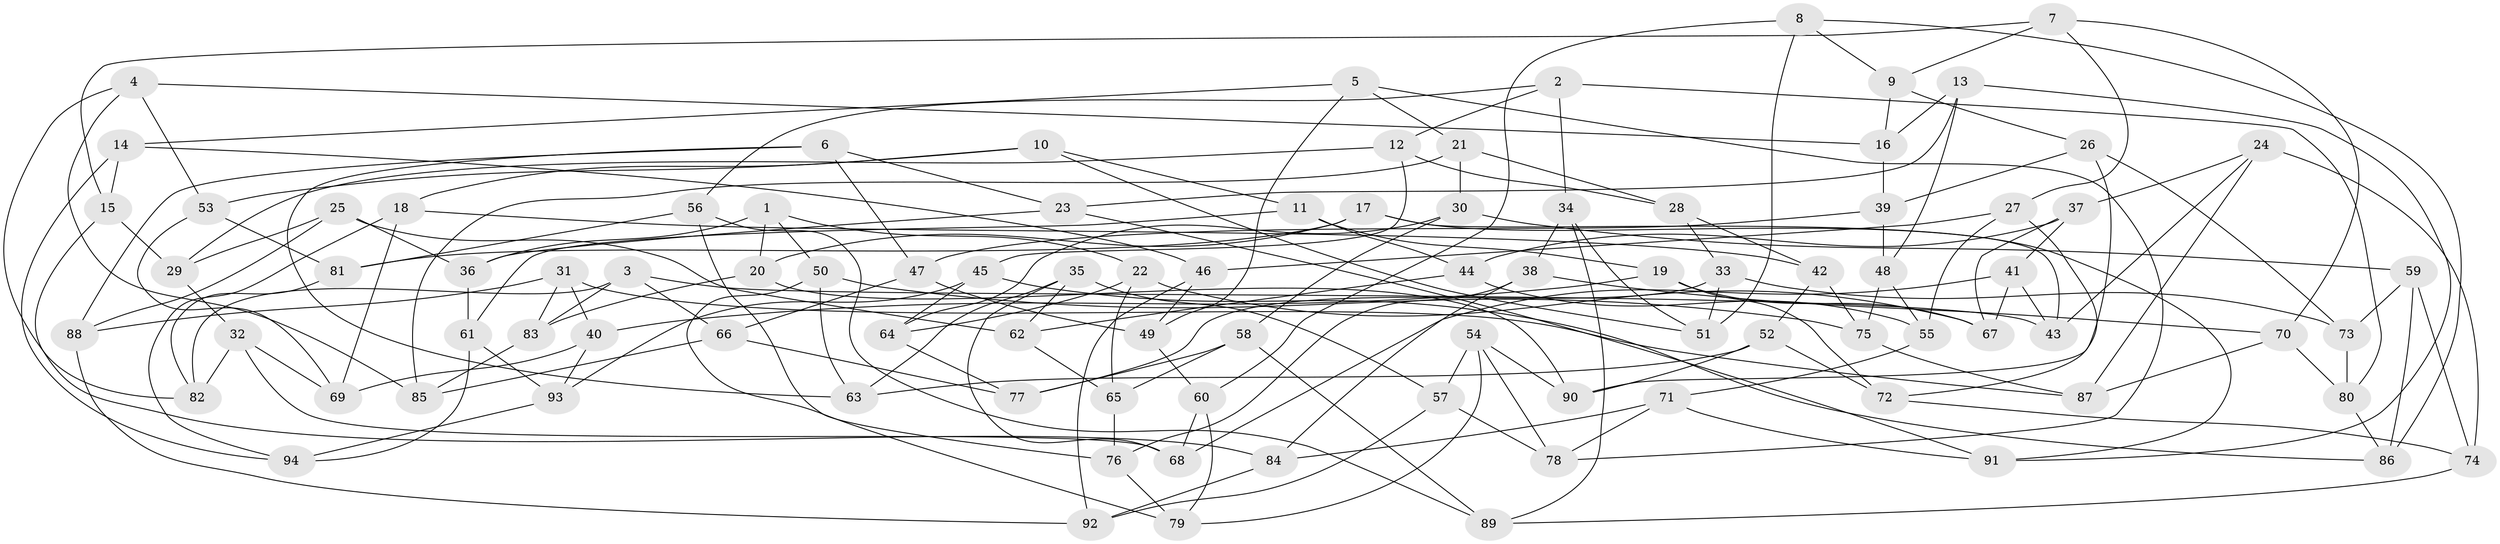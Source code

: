 // coarse degree distribution, {10: 0.07894736842105263, 8: 0.05263157894736842, 9: 0.10526315789473684, 3: 0.07894736842105263, 4: 0.4473684210526316, 5: 0.05263157894736842, 6: 0.10526315789473684, 7: 0.05263157894736842, 11: 0.02631578947368421}
// Generated by graph-tools (version 1.1) at 2025/54/03/04/25 22:54:07]
// undirected, 94 vertices, 188 edges
graph export_dot {
  node [color=gray90,style=filled];
  1;
  2;
  3;
  4;
  5;
  6;
  7;
  8;
  9;
  10;
  11;
  12;
  13;
  14;
  15;
  16;
  17;
  18;
  19;
  20;
  21;
  22;
  23;
  24;
  25;
  26;
  27;
  28;
  29;
  30;
  31;
  32;
  33;
  34;
  35;
  36;
  37;
  38;
  39;
  40;
  41;
  42;
  43;
  44;
  45;
  46;
  47;
  48;
  49;
  50;
  51;
  52;
  53;
  54;
  55;
  56;
  57;
  58;
  59;
  60;
  61;
  62;
  63;
  64;
  65;
  66;
  67;
  68;
  69;
  70;
  71;
  72;
  73;
  74;
  75;
  76;
  77;
  78;
  79;
  80;
  81;
  82;
  83;
  84;
  85;
  86;
  87;
  88;
  89;
  90;
  91;
  92;
  93;
  94;
  1 -- 22;
  1 -- 36;
  1 -- 20;
  1 -- 50;
  2 -- 80;
  2 -- 56;
  2 -- 12;
  2 -- 34;
  3 -- 83;
  3 -- 82;
  3 -- 43;
  3 -- 66;
  4 -- 53;
  4 -- 16;
  4 -- 85;
  4 -- 82;
  5 -- 49;
  5 -- 14;
  5 -- 21;
  5 -- 78;
  6 -- 88;
  6 -- 63;
  6 -- 23;
  6 -- 47;
  7 -- 15;
  7 -- 9;
  7 -- 27;
  7 -- 70;
  8 -- 51;
  8 -- 60;
  8 -- 9;
  8 -- 86;
  9 -- 26;
  9 -- 16;
  10 -- 51;
  10 -- 11;
  10 -- 18;
  10 -- 53;
  11 -- 19;
  11 -- 61;
  11 -- 44;
  12 -- 28;
  12 -- 45;
  12 -- 29;
  13 -- 48;
  13 -- 23;
  13 -- 16;
  13 -- 91;
  14 -- 94;
  14 -- 15;
  14 -- 46;
  15 -- 84;
  15 -- 29;
  16 -- 39;
  17 -- 43;
  17 -- 81;
  17 -- 20;
  17 -- 91;
  18 -- 69;
  18 -- 94;
  18 -- 42;
  19 -- 67;
  19 -- 40;
  19 -- 72;
  20 -- 83;
  20 -- 90;
  21 -- 28;
  21 -- 85;
  21 -- 30;
  22 -- 67;
  22 -- 65;
  22 -- 64;
  23 -- 91;
  23 -- 36;
  24 -- 87;
  24 -- 74;
  24 -- 43;
  24 -- 37;
  25 -- 62;
  25 -- 29;
  25 -- 36;
  25 -- 88;
  26 -- 73;
  26 -- 90;
  26 -- 39;
  27 -- 72;
  27 -- 46;
  27 -- 55;
  28 -- 33;
  28 -- 42;
  29 -- 32;
  30 -- 64;
  30 -- 58;
  30 -- 59;
  31 -- 83;
  31 -- 88;
  31 -- 40;
  31 -- 87;
  32 -- 69;
  32 -- 68;
  32 -- 82;
  33 -- 73;
  33 -- 77;
  33 -- 51;
  34 -- 89;
  34 -- 38;
  34 -- 51;
  35 -- 68;
  35 -- 63;
  35 -- 57;
  35 -- 62;
  36 -- 61;
  37 -- 67;
  37 -- 44;
  37 -- 41;
  38 -- 76;
  38 -- 84;
  38 -- 70;
  39 -- 47;
  39 -- 48;
  40 -- 69;
  40 -- 93;
  41 -- 68;
  41 -- 43;
  41 -- 67;
  42 -- 52;
  42 -- 75;
  44 -- 55;
  44 -- 62;
  45 -- 64;
  45 -- 86;
  45 -- 93;
  46 -- 49;
  46 -- 92;
  47 -- 66;
  47 -- 49;
  48 -- 75;
  48 -- 55;
  49 -- 60;
  50 -- 75;
  50 -- 79;
  50 -- 63;
  52 -- 72;
  52 -- 63;
  52 -- 90;
  53 -- 81;
  53 -- 69;
  54 -- 57;
  54 -- 79;
  54 -- 78;
  54 -- 90;
  55 -- 71;
  56 -- 76;
  56 -- 81;
  56 -- 89;
  57 -- 78;
  57 -- 92;
  58 -- 89;
  58 -- 65;
  58 -- 77;
  59 -- 73;
  59 -- 86;
  59 -- 74;
  60 -- 68;
  60 -- 79;
  61 -- 93;
  61 -- 94;
  62 -- 65;
  64 -- 77;
  65 -- 76;
  66 -- 85;
  66 -- 77;
  70 -- 87;
  70 -- 80;
  71 -- 91;
  71 -- 84;
  71 -- 78;
  72 -- 74;
  73 -- 80;
  74 -- 89;
  75 -- 87;
  76 -- 79;
  80 -- 86;
  81 -- 82;
  83 -- 85;
  84 -- 92;
  88 -- 92;
  93 -- 94;
}
